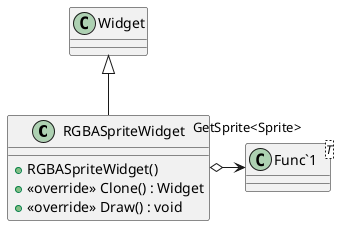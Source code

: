 @startuml
class RGBASpriteWidget {
    + RGBASpriteWidget()
    + <<override>> Clone() : Widget
    + <<override>> Draw() : void
}
class "Func`1"<T> {
}
Widget <|-- RGBASpriteWidget
RGBASpriteWidget o-> "GetSprite<Sprite>" "Func`1"
@enduml
